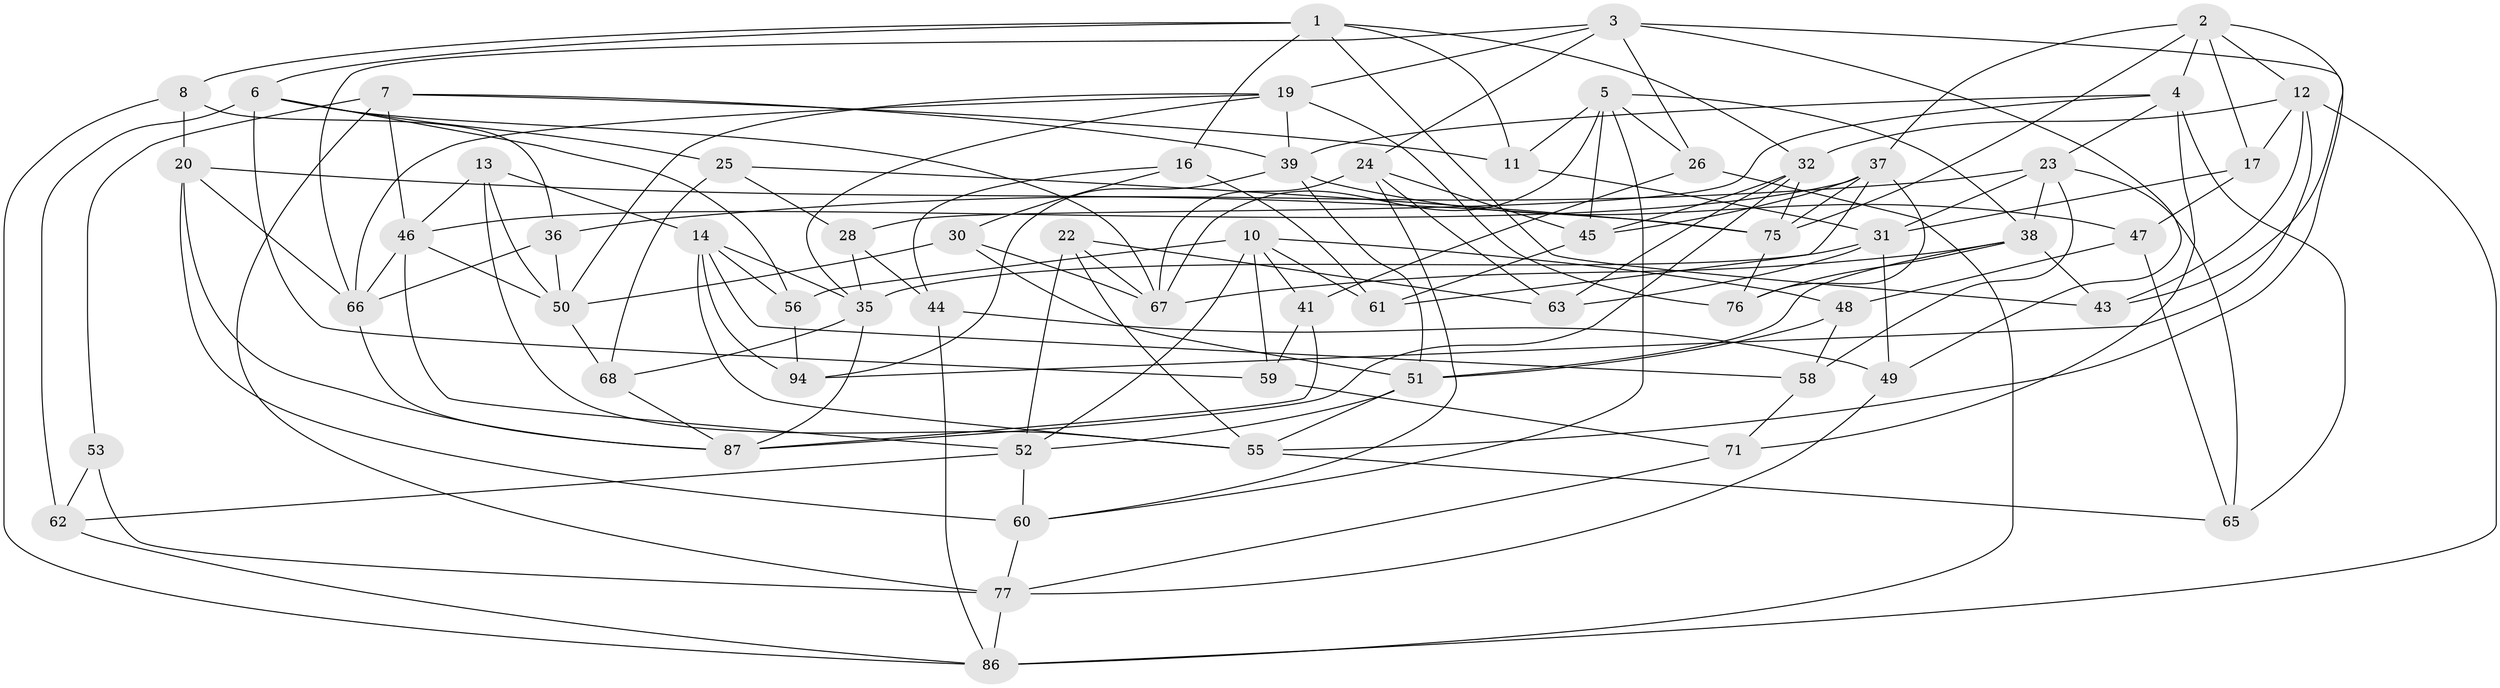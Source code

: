 // original degree distribution, {4: 1.0}
// Generated by graph-tools (version 1.1) at 2025/11/02/27/25 16:11:45]
// undirected, 62 vertices, 154 edges
graph export_dot {
graph [start="1"]
  node [color=gray90,style=filled];
  1 [super="+82"];
  2 [super="+9"];
  3 [super="+54"];
  4 [super="+80"];
  5 [super="+72"];
  6 [super="+21"];
  7 [super="+27"];
  8;
  10 [super="+18"];
  11;
  12 [super="+15"];
  13;
  14 [super="+81"];
  16;
  17;
  19 [super="+78"];
  20 [super="+29"];
  22;
  23 [super="+33"];
  24 [super="+40"];
  25;
  26;
  28;
  30;
  31 [super="+84"];
  32 [super="+34"];
  35 [super="+70"];
  36;
  37 [super="+92"];
  38 [super="+74"];
  39 [super="+42"];
  41;
  43;
  44;
  45 [super="+88"];
  46 [super="+57"];
  47;
  48;
  49;
  50 [super="+73"];
  51 [super="+90"];
  52 [super="+64"];
  53;
  55 [super="+85"];
  56;
  58;
  59;
  60 [super="+95"];
  61;
  62;
  63;
  65;
  66 [super="+79"];
  67 [super="+69"];
  68;
  71;
  75 [super="+83"];
  76;
  77 [super="+89"];
  86 [super="+91"];
  87 [super="+93"];
  94;
  1 -- 43;
  1 -- 16;
  1 -- 8;
  1 -- 11;
  1 -- 32;
  1 -- 6;
  2 -- 17;
  2 -- 37;
  2 -- 4;
  2 -- 75;
  2 -- 43;
  2 -- 12;
  3 -- 66;
  3 -- 24;
  3 -- 55;
  3 -- 19;
  3 -- 49;
  3 -- 26;
  4 -- 71;
  4 -- 28;
  4 -- 65;
  4 -- 39;
  4 -- 23;
  5 -- 26;
  5 -- 38;
  5 -- 11;
  5 -- 67;
  5 -- 60;
  5 -- 45;
  6 -- 62;
  6 -- 59;
  6 -- 25;
  6 -- 56;
  6 -- 67;
  7 -- 11;
  7 -- 77;
  7 -- 53 [weight=2];
  7 -- 39;
  7 -- 46;
  8 -- 36;
  8 -- 20;
  8 -- 86;
  10 -- 48;
  10 -- 56;
  10 -- 41;
  10 -- 59;
  10 -- 61;
  10 -- 52;
  11 -- 31;
  12 -- 94;
  12 -- 32;
  12 -- 86;
  12 -- 17;
  12 -- 43;
  13 -- 46;
  13 -- 55;
  13 -- 50;
  13 -- 14;
  14 -- 35;
  14 -- 94;
  14 -- 55;
  14 -- 56;
  14 -- 58;
  16 -- 44;
  16 -- 30;
  16 -- 61;
  17 -- 47;
  17 -- 31;
  19 -- 76;
  19 -- 50;
  19 -- 39;
  19 -- 35;
  19 -- 66;
  20 -- 66;
  20 -- 75;
  20 -- 87;
  20 -- 60 [weight=2];
  22 -- 52;
  22 -- 55;
  22 -- 63;
  22 -- 67;
  23 -- 36;
  23 -- 31;
  23 -- 65;
  23 -- 58;
  23 -- 38;
  24 -- 63;
  24 -- 45 [weight=2];
  24 -- 67;
  24 -- 60;
  25 -- 28;
  25 -- 68;
  25 -- 75;
  26 -- 41;
  26 -- 86;
  28 -- 44;
  28 -- 35;
  30 -- 67;
  30 -- 50;
  30 -- 51;
  31 -- 63;
  31 -- 49;
  31 -- 35;
  32 -- 63;
  32 -- 87;
  32 -- 45;
  32 -- 75;
  35 -- 68;
  35 -- 87;
  36 -- 50;
  36 -- 66;
  37 -- 46;
  37 -- 75;
  37 -- 61;
  37 -- 76;
  37 -- 45;
  38 -- 51;
  38 -- 67;
  38 -- 43;
  38 -- 76;
  39 -- 94;
  39 -- 51;
  39 -- 47;
  41 -- 59;
  41 -- 87;
  44 -- 49;
  44 -- 86;
  45 -- 61;
  46 -- 66;
  46 -- 50;
  46 -- 52;
  47 -- 48;
  47 -- 65;
  48 -- 58;
  48 -- 51;
  49 -- 77;
  50 -- 68;
  51 -- 52;
  51 -- 55;
  52 -- 60;
  52 -- 62;
  53 -- 62;
  53 -- 77;
  55 -- 65;
  56 -- 94;
  58 -- 71;
  59 -- 71;
  60 -- 77;
  62 -- 86;
  66 -- 87;
  68 -- 87;
  71 -- 77;
  75 -- 76;
  77 -- 86;
}
